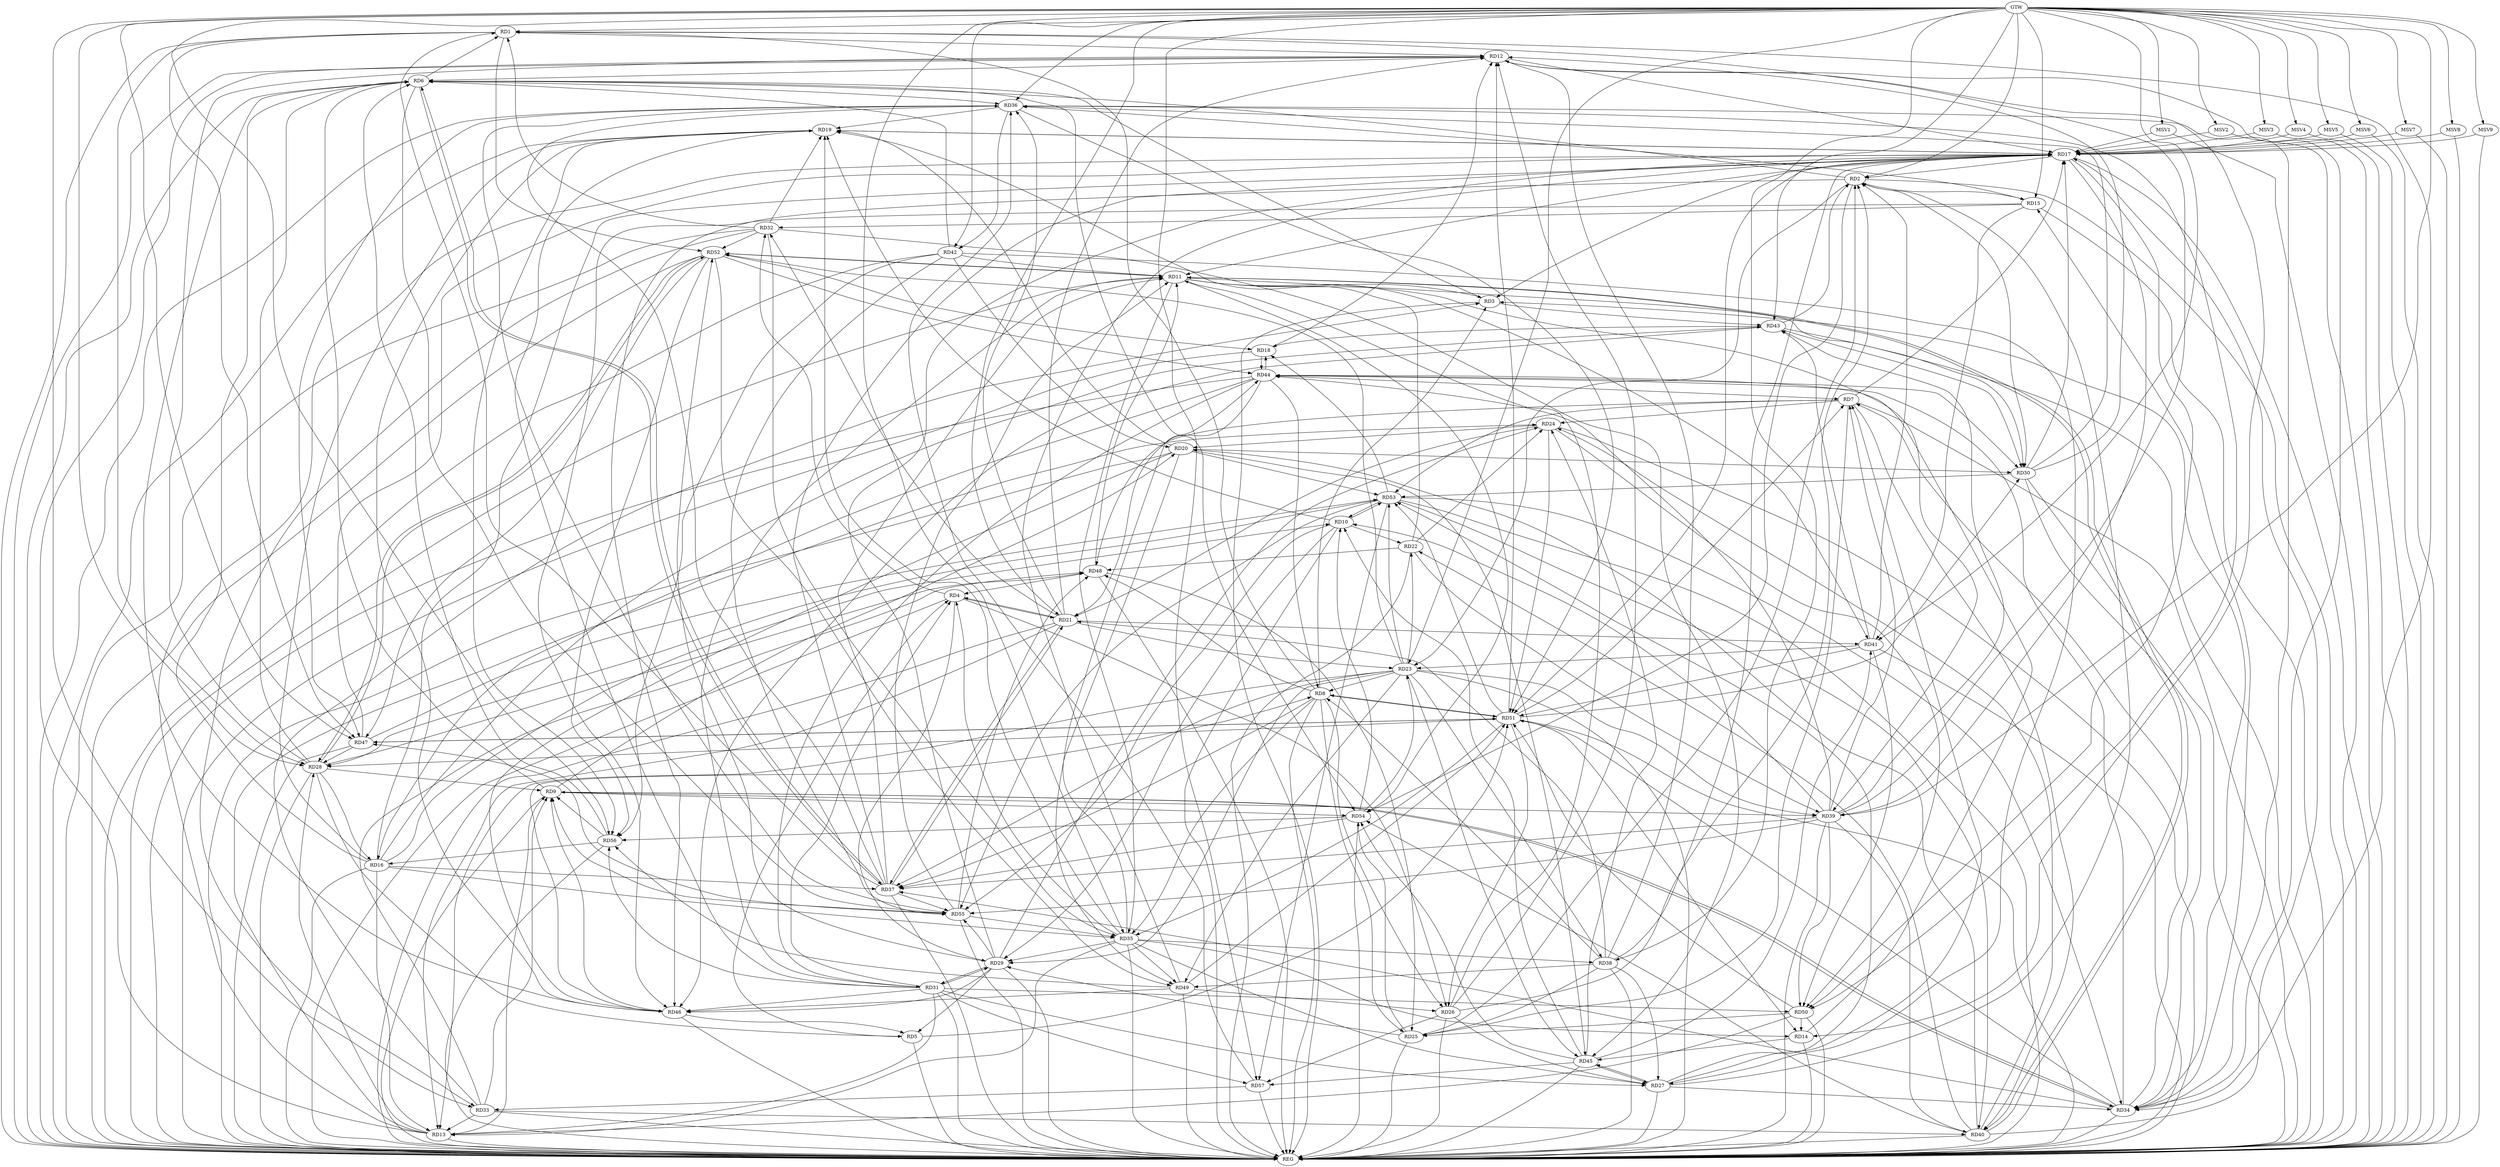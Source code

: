 strict digraph G {
  RD1 [ label="RD1" ];
  RD2 [ label="RD2" ];
  RD3 [ label="RD3" ];
  RD4 [ label="RD4" ];
  RD5 [ label="RD5" ];
  RD6 [ label="RD6" ];
  RD7 [ label="RD7" ];
  RD8 [ label="RD8" ];
  RD9 [ label="RD9" ];
  RD10 [ label="RD10" ];
  RD11 [ label="RD11" ];
  RD12 [ label="RD12" ];
  RD13 [ label="RD13" ];
  RD14 [ label="RD14" ];
  RD15 [ label="RD15" ];
  RD16 [ label="RD16" ];
  RD17 [ label="RD17" ];
  RD18 [ label="RD18" ];
  RD19 [ label="RD19" ];
  RD20 [ label="RD20" ];
  RD21 [ label="RD21" ];
  RD22 [ label="RD22" ];
  RD23 [ label="RD23" ];
  RD24 [ label="RD24" ];
  RD25 [ label="RD25" ];
  RD26 [ label="RD26" ];
  RD27 [ label="RD27" ];
  RD28 [ label="RD28" ];
  RD29 [ label="RD29" ];
  RD30 [ label="RD30" ];
  RD31 [ label="RD31" ];
  RD32 [ label="RD32" ];
  RD33 [ label="RD33" ];
  RD34 [ label="RD34" ];
  RD35 [ label="RD35" ];
  RD36 [ label="RD36" ];
  RD37 [ label="RD37" ];
  RD38 [ label="RD38" ];
  RD39 [ label="RD39" ];
  RD40 [ label="RD40" ];
  RD41 [ label="RD41" ];
  RD42 [ label="RD42" ];
  RD43 [ label="RD43" ];
  RD44 [ label="RD44" ];
  RD45 [ label="RD45" ];
  RD46 [ label="RD46" ];
  RD47 [ label="RD47" ];
  RD48 [ label="RD48" ];
  RD49 [ label="RD49" ];
  RD50 [ label="RD50" ];
  RD51 [ label="RD51" ];
  RD52 [ label="RD52" ];
  RD53 [ label="RD53" ];
  RD54 [ label="RD54" ];
  RD55 [ label="RD55" ];
  RD56 [ label="RD56" ];
  RD57 [ label="RD57" ];
  GTW [ label="GTW" ];
  REG [ label="REG" ];
  MSV1 [ label="MSV1" ];
  MSV2 [ label="MSV2" ];
  MSV3 [ label="MSV3" ];
  MSV4 [ label="MSV4" ];
  MSV5 [ label="MSV5" ];
  MSV6 [ label="MSV6" ];
  MSV7 [ label="MSV7" ];
  MSV8 [ label="MSV8" ];
  MSV9 [ label="MSV9" ];
  RD6 -> RD1;
  RD8 -> RD1;
  RD1 -> RD12;
  RD1 -> RD28;
  RD32 -> RD1;
  RD1 -> RD34;
  RD37 -> RD1;
  RD39 -> RD1;
  RD1 -> RD47;
  RD1 -> RD52;
  RD2 -> RD6;
  RD2 -> RD15;
  RD17 -> RD2;
  RD2 -> RD23;
  RD25 -> RD2;
  RD26 -> RD2;
  RD27 -> RD2;
  RD2 -> RD30;
  RD41 -> RD2;
  RD43 -> RD2;
  RD2 -> RD46;
  RD2 -> RD54;
  RD3 -> RD6;
  RD8 -> RD3;
  RD11 -> RD3;
  RD17 -> RD3;
  RD33 -> RD3;
  RD34 -> RD3;
  RD3 -> RD43;
  RD5 -> RD4;
  RD4 -> RD21;
  RD21 -> RD4;
  RD4 -> RD26;
  RD4 -> RD29;
  RD31 -> RD4;
  RD4 -> RD32;
  RD35 -> RD4;
  RD48 -> RD4;
  RD28 -> RD5;
  RD29 -> RD5;
  RD46 -> RD5;
  RD5 -> RD51;
  RD9 -> RD6;
  RD12 -> RD6;
  RD16 -> RD6;
  RD28 -> RD6;
  RD6 -> RD36;
  RD6 -> RD37;
  RD37 -> RD6;
  RD42 -> RD6;
  RD46 -> RD6;
  RD6 -> RD54;
  RD6 -> RD55;
  RD56 -> RD6;
  RD7 -> RD17;
  RD7 -> RD24;
  RD7 -> RD25;
  RD27 -> RD7;
  RD34 -> RD7;
  RD39 -> RD7;
  RD7 -> RD40;
  RD44 -> RD7;
  RD7 -> RD48;
  RD51 -> RD7;
  RD7 -> RD53;
  RD23 -> RD8;
  RD8 -> RD25;
  RD8 -> RD26;
  RD8 -> RD35;
  RD8 -> RD37;
  RD38 -> RD8;
  RD44 -> RD8;
  RD46 -> RD8;
  RD8 -> RD48;
  RD8 -> RD51;
  RD51 -> RD8;
  RD13 -> RD9;
  RD9 -> RD20;
  RD28 -> RD9;
  RD33 -> RD9;
  RD9 -> RD34;
  RD34 -> RD9;
  RD9 -> RD39;
  RD46 -> RD9;
  RD9 -> RD54;
  RD55 -> RD9;
  RD56 -> RD9;
  RD16 -> RD10;
  RD10 -> RD19;
  RD10 -> RD22;
  RD10 -> RD29;
  RD39 -> RD10;
  RD45 -> RD10;
  RD10 -> RD53;
  RD53 -> RD10;
  RD54 -> RD10;
  RD10 -> RD55;
  RD17 -> RD11;
  RD26 -> RD11;
  RD11 -> RD30;
  RD31 -> RD11;
  RD11 -> RD35;
  RD37 -> RD11;
  RD11 -> RD39;
  RD11 -> RD40;
  RD40 -> RD11;
  RD11 -> RD41;
  RD42 -> RD11;
  RD48 -> RD11;
  RD11 -> RD52;
  RD52 -> RD11;
  RD11 -> RD54;
  RD55 -> RD11;
  RD13 -> RD12;
  RD12 -> RD14;
  RD12 -> RD17;
  RD18 -> RD12;
  RD21 -> RD12;
  RD26 -> RD12;
  RD28 -> RD12;
  RD30 -> RD12;
  RD12 -> RD34;
  RD38 -> RD12;
  RD51 -> RD12;
  RD16 -> RD13;
  RD13 -> RD17;
  RD21 -> RD13;
  RD23 -> RD13;
  RD13 -> RD24;
  RD13 -> RD28;
  RD31 -> RD13;
  RD33 -> RD13;
  RD35 -> RD13;
  RD50 -> RD13;
  RD35 -> RD14;
  RD14 -> RD44;
  RD14 -> RD45;
  RD50 -> RD14;
  RD51 -> RD14;
  RD15 -> RD32;
  RD34 -> RD15;
  RD15 -> RD36;
  RD15 -> RD41;
  RD15 -> RD46;
  RD16 -> RD17;
  RD16 -> RD19;
  RD28 -> RD16;
  RD16 -> RD35;
  RD16 -> RD37;
  RD16 -> RD43;
  RD44 -> RD16;
  RD56 -> RD16;
  RD17 -> RD19;
  RD19 -> RD17;
  RD29 -> RD17;
  RD30 -> RD17;
  RD37 -> RD17;
  RD38 -> RD17;
  RD17 -> RD39;
  RD40 -> RD17;
  RD47 -> RD17;
  RD49 -> RD17;
  RD17 -> RD50;
  RD17 -> RD51;
  RD43 -> RD18;
  RD18 -> RD44;
  RD44 -> RD18;
  RD52 -> RD18;
  RD53 -> RD18;
  RD20 -> RD19;
  RD22 -> RD19;
  RD31 -> RD19;
  RD32 -> RD19;
  RD35 -> RD19;
  RD36 -> RD19;
  RD19 -> RD46;
  RD19 -> RD56;
  RD24 -> RD20;
  RD20 -> RD30;
  RD40 -> RD20;
  RD42 -> RD20;
  RD20 -> RD45;
  RD20 -> RD46;
  RD20 -> RD49;
  RD20 -> RD53;
  RD21 -> RD23;
  RD24 -> RD21;
  RD21 -> RD32;
  RD21 -> RD36;
  RD21 -> RD37;
  RD37 -> RD21;
  RD38 -> RD21;
  RD21 -> RD41;
  RD44 -> RD21;
  RD23 -> RD22;
  RD22 -> RD24;
  RD22 -> RD39;
  RD40 -> RD22;
  RD22 -> RD48;
  RD23 -> RD29;
  RD23 -> RD37;
  RD23 -> RD38;
  RD23 -> RD39;
  RD41 -> RD23;
  RD23 -> RD45;
  RD23 -> RD49;
  RD23 -> RD52;
  RD23 -> RD53;
  RD54 -> RD23;
  RD29 -> RD24;
  RD40 -> RD24;
  RD45 -> RD24;
  RD24 -> RD50;
  RD24 -> RD51;
  RD25 -> RD29;
  RD38 -> RD25;
  RD48 -> RD25;
  RD50 -> RD25;
  RD25 -> RD54;
  RD26 -> RD27;
  RD49 -> RD26;
  RD51 -> RD26;
  RD26 -> RD57;
  RD31 -> RD27;
  RD27 -> RD34;
  RD35 -> RD27;
  RD38 -> RD27;
  RD42 -> RD27;
  RD27 -> RD45;
  RD45 -> RD27;
  RD27 -> RD53;
  RD47 -> RD28;
  RD28 -> RD48;
  RD51 -> RD28;
  RD28 -> RD52;
  RD52 -> RD28;
  RD53 -> RD28;
  RD29 -> RD31;
  RD31 -> RD29;
  RD35 -> RD29;
  RD29 -> RD46;
  RD29 -> RD52;
  RD29 -> RD55;
  RD30 -> RD34;
  RD30 -> RD36;
  RD43 -> RD30;
  RD44 -> RD30;
  RD51 -> RD30;
  RD30 -> RD53;
  RD44 -> RD31;
  RD31 -> RD46;
  RD31 -> RD50;
  RD31 -> RD56;
  RD31 -> RD57;
  RD32 -> RD33;
  RD32 -> RD35;
  RD32 -> RD45;
  RD32 -> RD52;
  RD33 -> RD40;
  RD33 -> RD48;
  RD57 -> RD33;
  RD36 -> RD34;
  RD34 -> RD37;
  RD34 -> RD44;
  RD34 -> RD51;
  RD53 -> RD34;
  RD35 -> RD38;
  RD35 -> RD44;
  RD35 -> RD49;
  RD51 -> RD35;
  RD55 -> RD35;
  RD37 -> RD36;
  RD36 -> RD42;
  RD36 -> RD47;
  RD36 -> RD50;
  RD36 -> RD51;
  RD36 -> RD55;
  RD57 -> RD36;
  RD39 -> RD37;
  RD54 -> RD37;
  RD37 -> RD55;
  RD38 -> RD49;
  RD39 -> RD40;
  RD39 -> RD43;
  RD39 -> RD44;
  RD39 -> RD50;
  RD39 -> RD55;
  RD53 -> RD40;
  RD40 -> RD54;
  RD41 -> RD43;
  RD45 -> RD41;
  RD41 -> RD50;
  RD41 -> RD51;
  RD42 -> RD55;
  RD42 -> RD56;
  RD43 -> RD46;
  RD52 -> RD44;
  RD45 -> RD54;
  RD45 -> RD57;
  RD49 -> RD46;
  RD47 -> RD51;
  RD51 -> RD47;
  RD52 -> RD47;
  RD47 -> RD53;
  RD55 -> RD47;
  RD55 -> RD48;
  RD49 -> RD51;
  RD52 -> RD49;
  RD49 -> RD56;
  RD50 -> RD51;
  RD51 -> RD53;
  RD52 -> RD56;
  RD53 -> RD55;
  RD53 -> RD57;
  RD54 -> RD56;
  GTW -> RD38;
  GTW -> RD42;
  GTW -> RD36;
  GTW -> RD39;
  GTW -> RD23;
  GTW -> RD56;
  GTW -> RD28;
  GTW -> RD41;
  GTW -> RD35;
  GTW -> RD47;
  GTW -> RD57;
  GTW -> RD1;
  GTW -> RD15;
  GTW -> RD21;
  GTW -> RD33;
  GTW -> RD2;
  GTW -> RD43;
  RD1 -> REG;
  RD2 -> REG;
  RD3 -> REG;
  RD4 -> REG;
  RD5 -> REG;
  RD6 -> REG;
  RD7 -> REG;
  RD8 -> REG;
  RD9 -> REG;
  RD10 -> REG;
  RD11 -> REG;
  RD12 -> REG;
  RD13 -> REG;
  RD14 -> REG;
  RD15 -> REG;
  RD16 -> REG;
  RD17 -> REG;
  RD18 -> REG;
  RD19 -> REG;
  RD20 -> REG;
  RD21 -> REG;
  RD22 -> REG;
  RD23 -> REG;
  RD24 -> REG;
  RD25 -> REG;
  RD26 -> REG;
  RD27 -> REG;
  RD28 -> REG;
  RD29 -> REG;
  RD30 -> REG;
  RD31 -> REG;
  RD32 -> REG;
  RD33 -> REG;
  RD34 -> REG;
  RD35 -> REG;
  RD36 -> REG;
  RD37 -> REG;
  RD38 -> REG;
  RD39 -> REG;
  RD40 -> REG;
  RD41 -> REG;
  RD42 -> REG;
  RD43 -> REG;
  RD44 -> REG;
  RD45 -> REG;
  RD46 -> REG;
  RD47 -> REG;
  RD48 -> REG;
  RD49 -> REG;
  RD50 -> REG;
  RD51 -> REG;
  RD52 -> REG;
  RD53 -> REG;
  RD54 -> REG;
  RD55 -> REG;
  RD56 -> REG;
  RD57 -> REG;
  MSV1 -> RD17;
  MSV2 -> RD17;
  MSV3 -> RD17;
  MSV4 -> RD17;
  GTW -> MSV1;
  MSV1 -> REG;
  GTW -> MSV2;
  MSV2 -> REG;
  GTW -> MSV3;
  MSV3 -> REG;
  GTW -> MSV4;
  MSV4 -> REG;
  MSV5 -> RD17;
  MSV6 -> RD17;
  MSV7 -> RD17;
  GTW -> MSV5;
  MSV5 -> REG;
  GTW -> MSV6;
  MSV6 -> REG;
  GTW -> MSV7;
  MSV7 -> REG;
  MSV8 -> RD17;
  GTW -> MSV8;
  MSV8 -> REG;
  MSV9 -> RD17;
  GTW -> MSV9;
  MSV9 -> REG;
}
